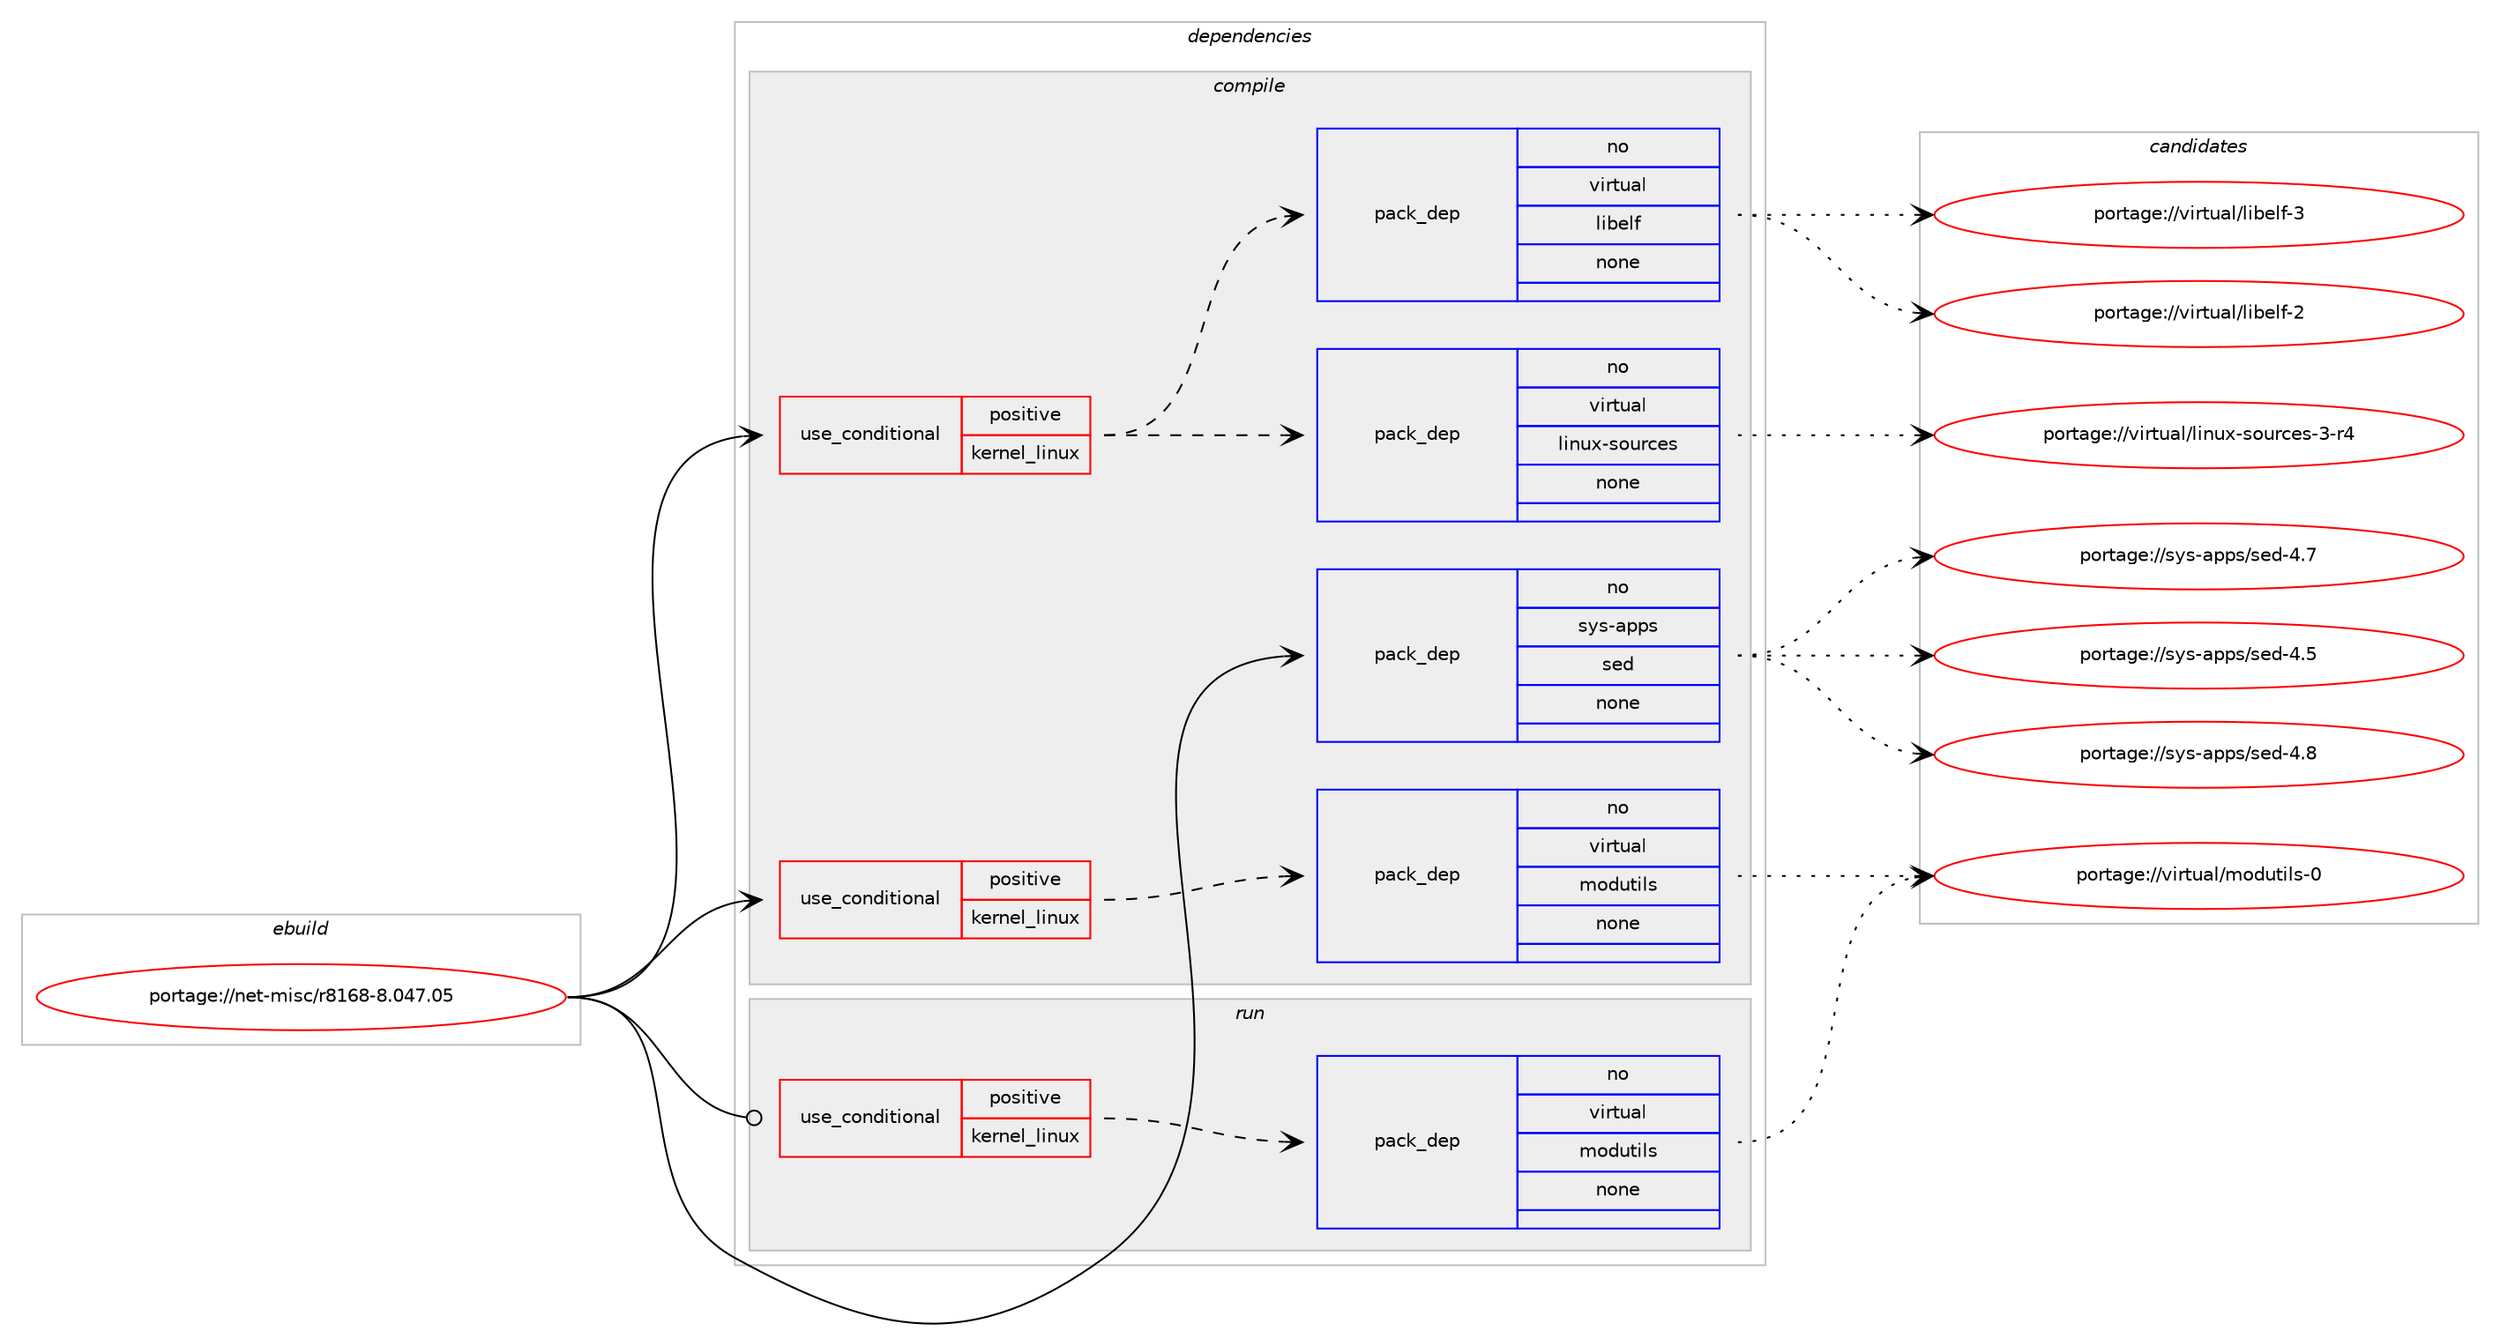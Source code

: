digraph prolog {

# *************
# Graph options
# *************

newrank=true;
concentrate=true;
compound=true;
graph [rankdir=LR,fontname=Helvetica,fontsize=10,ranksep=1.5];#, ranksep=2.5, nodesep=0.2];
edge  [arrowhead=vee];
node  [fontname=Helvetica,fontsize=10];

# **********
# The ebuild
# **********

subgraph cluster_leftcol {
color=gray;
rank=same;
label=<<i>ebuild</i>>;
id [label="portage://net-misc/r8168-8.047.05", color=red, width=4, href="../net-misc/r8168-8.047.05.svg"];
}

# ****************
# The dependencies
# ****************

subgraph cluster_midcol {
color=gray;
label=<<i>dependencies</i>>;
subgraph cluster_compile {
fillcolor="#eeeeee";
style=filled;
label=<<i>compile</i>>;
subgraph cond9628 {
dependency51717 [label=<<TABLE BORDER="0" CELLBORDER="1" CELLSPACING="0" CELLPADDING="4"><TR><TD ROWSPAN="3" CELLPADDING="10">use_conditional</TD></TR><TR><TD>positive</TD></TR><TR><TD>kernel_linux</TD></TR></TABLE>>, shape=none, color=red];
subgraph pack41038 {
dependency51718 [label=<<TABLE BORDER="0" CELLBORDER="1" CELLSPACING="0" CELLPADDING="4" WIDTH="220"><TR><TD ROWSPAN="6" CELLPADDING="30">pack_dep</TD></TR><TR><TD WIDTH="110">no</TD></TR><TR><TD>virtual</TD></TR><TR><TD>linux-sources</TD></TR><TR><TD>none</TD></TR><TR><TD></TD></TR></TABLE>>, shape=none, color=blue];
}
dependency51717:e -> dependency51718:w [weight=20,style="dashed",arrowhead="vee"];
subgraph pack41039 {
dependency51719 [label=<<TABLE BORDER="0" CELLBORDER="1" CELLSPACING="0" CELLPADDING="4" WIDTH="220"><TR><TD ROWSPAN="6" CELLPADDING="30">pack_dep</TD></TR><TR><TD WIDTH="110">no</TD></TR><TR><TD>virtual</TD></TR><TR><TD>libelf</TD></TR><TR><TD>none</TD></TR><TR><TD></TD></TR></TABLE>>, shape=none, color=blue];
}
dependency51717:e -> dependency51719:w [weight=20,style="dashed",arrowhead="vee"];
}
id:e -> dependency51717:w [weight=20,style="solid",arrowhead="vee"];
subgraph cond9629 {
dependency51720 [label=<<TABLE BORDER="0" CELLBORDER="1" CELLSPACING="0" CELLPADDING="4"><TR><TD ROWSPAN="3" CELLPADDING="10">use_conditional</TD></TR><TR><TD>positive</TD></TR><TR><TD>kernel_linux</TD></TR></TABLE>>, shape=none, color=red];
subgraph pack41040 {
dependency51721 [label=<<TABLE BORDER="0" CELLBORDER="1" CELLSPACING="0" CELLPADDING="4" WIDTH="220"><TR><TD ROWSPAN="6" CELLPADDING="30">pack_dep</TD></TR><TR><TD WIDTH="110">no</TD></TR><TR><TD>virtual</TD></TR><TR><TD>modutils</TD></TR><TR><TD>none</TD></TR><TR><TD></TD></TR></TABLE>>, shape=none, color=blue];
}
dependency51720:e -> dependency51721:w [weight=20,style="dashed",arrowhead="vee"];
}
id:e -> dependency51720:w [weight=20,style="solid",arrowhead="vee"];
subgraph pack41041 {
dependency51722 [label=<<TABLE BORDER="0" CELLBORDER="1" CELLSPACING="0" CELLPADDING="4" WIDTH="220"><TR><TD ROWSPAN="6" CELLPADDING="30">pack_dep</TD></TR><TR><TD WIDTH="110">no</TD></TR><TR><TD>sys-apps</TD></TR><TR><TD>sed</TD></TR><TR><TD>none</TD></TR><TR><TD></TD></TR></TABLE>>, shape=none, color=blue];
}
id:e -> dependency51722:w [weight=20,style="solid",arrowhead="vee"];
}
subgraph cluster_compileandrun {
fillcolor="#eeeeee";
style=filled;
label=<<i>compile and run</i>>;
}
subgraph cluster_run {
fillcolor="#eeeeee";
style=filled;
label=<<i>run</i>>;
subgraph cond9630 {
dependency51723 [label=<<TABLE BORDER="0" CELLBORDER="1" CELLSPACING="0" CELLPADDING="4"><TR><TD ROWSPAN="3" CELLPADDING="10">use_conditional</TD></TR><TR><TD>positive</TD></TR><TR><TD>kernel_linux</TD></TR></TABLE>>, shape=none, color=red];
subgraph pack41042 {
dependency51724 [label=<<TABLE BORDER="0" CELLBORDER="1" CELLSPACING="0" CELLPADDING="4" WIDTH="220"><TR><TD ROWSPAN="6" CELLPADDING="30">pack_dep</TD></TR><TR><TD WIDTH="110">no</TD></TR><TR><TD>virtual</TD></TR><TR><TD>modutils</TD></TR><TR><TD>none</TD></TR><TR><TD></TD></TR></TABLE>>, shape=none, color=blue];
}
dependency51723:e -> dependency51724:w [weight=20,style="dashed",arrowhead="vee"];
}
id:e -> dependency51723:w [weight=20,style="solid",arrowhead="odot"];
}
}

# **************
# The candidates
# **************

subgraph cluster_choices {
rank=same;
color=gray;
label=<<i>candidates</i>>;

subgraph choice41038 {
color=black;
nodesep=1;
choice1181051141161179710847108105110117120451151111171149910111545514511452 [label="portage://virtual/linux-sources-3-r4", color=red, width=4,href="../virtual/linux-sources-3-r4.svg"];
dependency51718:e -> choice1181051141161179710847108105110117120451151111171149910111545514511452:w [style=dotted,weight="100"];
}
subgraph choice41039 {
color=black;
nodesep=1;
choice1181051141161179710847108105981011081024551 [label="portage://virtual/libelf-3", color=red, width=4,href="../virtual/libelf-3.svg"];
choice1181051141161179710847108105981011081024550 [label="portage://virtual/libelf-2", color=red, width=4,href="../virtual/libelf-2.svg"];
dependency51719:e -> choice1181051141161179710847108105981011081024551:w [style=dotted,weight="100"];
dependency51719:e -> choice1181051141161179710847108105981011081024550:w [style=dotted,weight="100"];
}
subgraph choice41040 {
color=black;
nodesep=1;
choice11810511411611797108471091111001171161051081154548 [label="portage://virtual/modutils-0", color=red, width=4,href="../virtual/modutils-0.svg"];
dependency51721:e -> choice11810511411611797108471091111001171161051081154548:w [style=dotted,weight="100"];
}
subgraph choice41041 {
color=black;
nodesep=1;
choice11512111545971121121154711510110045524656 [label="portage://sys-apps/sed-4.8", color=red, width=4,href="../sys-apps/sed-4.8.svg"];
choice11512111545971121121154711510110045524655 [label="portage://sys-apps/sed-4.7", color=red, width=4,href="../sys-apps/sed-4.7.svg"];
choice11512111545971121121154711510110045524653 [label="portage://sys-apps/sed-4.5", color=red, width=4,href="../sys-apps/sed-4.5.svg"];
dependency51722:e -> choice11512111545971121121154711510110045524656:w [style=dotted,weight="100"];
dependency51722:e -> choice11512111545971121121154711510110045524655:w [style=dotted,weight="100"];
dependency51722:e -> choice11512111545971121121154711510110045524653:w [style=dotted,weight="100"];
}
subgraph choice41042 {
color=black;
nodesep=1;
choice11810511411611797108471091111001171161051081154548 [label="portage://virtual/modutils-0", color=red, width=4,href="../virtual/modutils-0.svg"];
dependency51724:e -> choice11810511411611797108471091111001171161051081154548:w [style=dotted,weight="100"];
}
}

}
